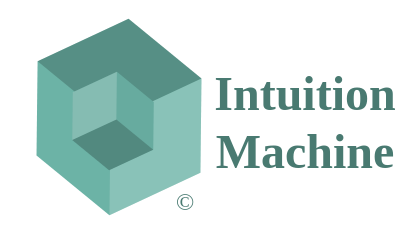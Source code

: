 <mxfile version="12.3.8" type="github" pages="1">
  <diagram id="KjCLcr777CeXuh56Vzgp" name="Page-1">
    <mxGraphModel dx="263" dy="170" grid="1" gridSize="10" guides="1" tooltips="1" connect="1" arrows="1" fold="1" page="1" pageScale="1" pageWidth="850" pageHeight="1100" math="0" shadow="0">
      <root>
        <mxCell id="0"/>
        <mxCell id="1" parent="0"/>
        <mxCell id="Z58XzRF4joGfe4loIMfG-18" value="" style="verticalLabelPosition=bottom;verticalAlign=top;html=1;shape=mxgraph.infographic.shadedCube;isoAngle=15;fillColor=#6CB3A6;strokeColor=none;rotation=-115;" parent="1" vertex="1">
          <mxGeometry x="56" y="112" width="85" height="91" as="geometry"/>
        </mxCell>
        <mxCell id="l-CDvTGbUFodCzUKEkij-2" value="Intuition&lt;br style=&quot;font-size: 24px;&quot;&gt;Machine" style="text;html=1;align=center;verticalAlign=middle;resizable=0;points=[];;autosize=1;fontSize=24;fontStyle=1;fontFamily=Lucida Console;fontColor=#497A71;" vertex="1" parent="1">
          <mxGeometry x="136" y="130" width="110" height="60" as="geometry"/>
        </mxCell>
        <mxCell id="Z58XzRF4joGfe4loIMfG-17" value="" style="verticalLabelPosition=bottom;verticalAlign=top;html=1;shape=mxgraph.infographic.shadedCube;isoAngle=15;fillColor=#67AB9F;strokeColor=none;rotation=65;" parent="1" vertex="1">
          <mxGeometry x="74" y="137" width="43" height="45" as="geometry"/>
        </mxCell>
        <mxCell id="l-CDvTGbUFodCzUKEkij-4" value="©" style="text;html=1;align=center;verticalAlign=middle;resizable=0;points=[];;autosize=1;fontSize=12;fontFamily=Lucida Console;fontColor=#497A71;" vertex="1" parent="1">
          <mxGeometry x="121" y="190" width="20" height="20" as="geometry"/>
        </mxCell>
      </root>
    </mxGraphModel>
  </diagram>
</mxfile>

